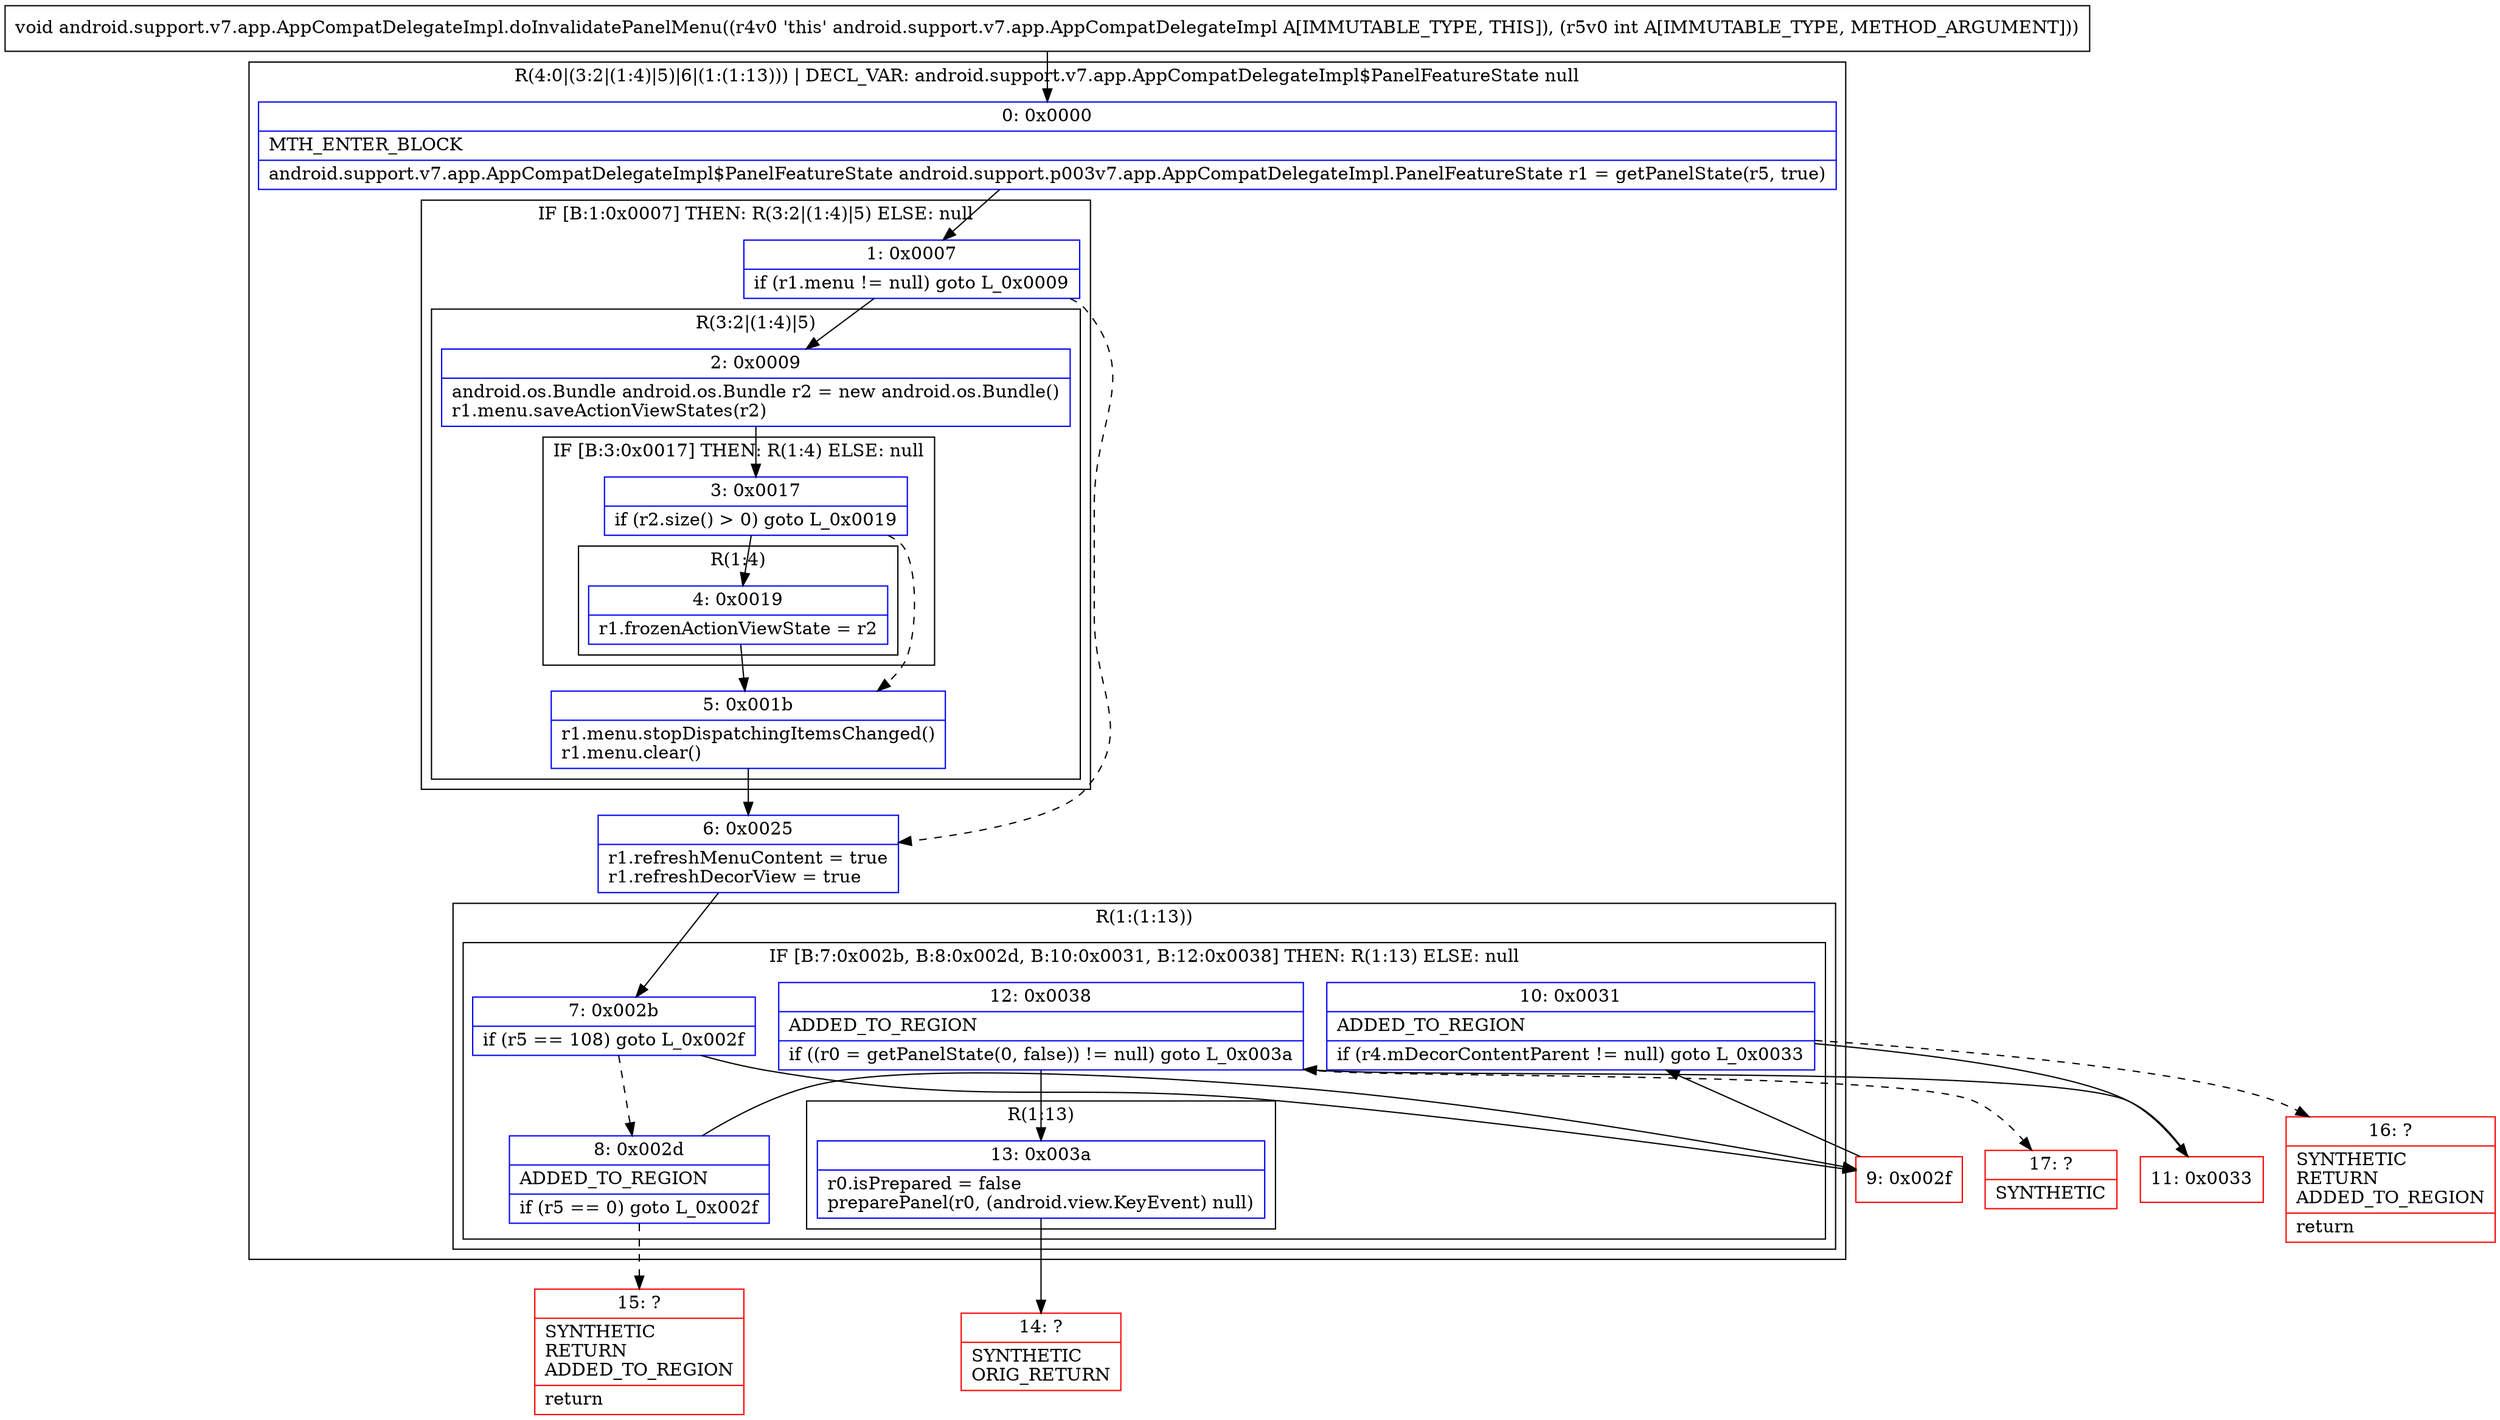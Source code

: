 digraph "CFG forandroid.support.v7.app.AppCompatDelegateImpl.doInvalidatePanelMenu(I)V" {
subgraph cluster_Region_1887489752 {
label = "R(4:0|(3:2|(1:4)|5)|6|(1:(1:13))) | DECL_VAR: android.support.v7.app.AppCompatDelegateImpl$PanelFeatureState null\l";
node [shape=record,color=blue];
Node_0 [shape=record,label="{0\:\ 0x0000|MTH_ENTER_BLOCK\l|android.support.v7.app.AppCompatDelegateImpl$PanelFeatureState android.support.p003v7.app.AppCompatDelegateImpl.PanelFeatureState r1 = getPanelState(r5, true)\l}"];
subgraph cluster_IfRegion_68418077 {
label = "IF [B:1:0x0007] THEN: R(3:2|(1:4)|5) ELSE: null";
node [shape=record,color=blue];
Node_1 [shape=record,label="{1\:\ 0x0007|if (r1.menu != null) goto L_0x0009\l}"];
subgraph cluster_Region_1059400517 {
label = "R(3:2|(1:4)|5)";
node [shape=record,color=blue];
Node_2 [shape=record,label="{2\:\ 0x0009|android.os.Bundle android.os.Bundle r2 = new android.os.Bundle()\lr1.menu.saveActionViewStates(r2)\l}"];
subgraph cluster_IfRegion_1357145426 {
label = "IF [B:3:0x0017] THEN: R(1:4) ELSE: null";
node [shape=record,color=blue];
Node_3 [shape=record,label="{3\:\ 0x0017|if (r2.size() \> 0) goto L_0x0019\l}"];
subgraph cluster_Region_644127048 {
label = "R(1:4)";
node [shape=record,color=blue];
Node_4 [shape=record,label="{4\:\ 0x0019|r1.frozenActionViewState = r2\l}"];
}
}
Node_5 [shape=record,label="{5\:\ 0x001b|r1.menu.stopDispatchingItemsChanged()\lr1.menu.clear()\l}"];
}
}
Node_6 [shape=record,label="{6\:\ 0x0025|r1.refreshMenuContent = true\lr1.refreshDecorView = true\l}"];
subgraph cluster_Region_673367409 {
label = "R(1:(1:13))";
node [shape=record,color=blue];
subgraph cluster_IfRegion_1900742235 {
label = "IF [B:7:0x002b, B:8:0x002d, B:10:0x0031, B:12:0x0038] THEN: R(1:13) ELSE: null";
node [shape=record,color=blue];
Node_7 [shape=record,label="{7\:\ 0x002b|if (r5 == 108) goto L_0x002f\l}"];
Node_8 [shape=record,label="{8\:\ 0x002d|ADDED_TO_REGION\l|if (r5 == 0) goto L_0x002f\l}"];
Node_10 [shape=record,label="{10\:\ 0x0031|ADDED_TO_REGION\l|if (r4.mDecorContentParent != null) goto L_0x0033\l}"];
Node_12 [shape=record,label="{12\:\ 0x0038|ADDED_TO_REGION\l|if ((r0 = getPanelState(0, false)) != null) goto L_0x003a\l}"];
subgraph cluster_Region_1736248653 {
label = "R(1:13)";
node [shape=record,color=blue];
Node_13 [shape=record,label="{13\:\ 0x003a|r0.isPrepared = false\lpreparePanel(r0, (android.view.KeyEvent) null)\l}"];
}
}
}
}
Node_9 [shape=record,color=red,label="{9\:\ 0x002f}"];
Node_11 [shape=record,color=red,label="{11\:\ 0x0033}"];
Node_14 [shape=record,color=red,label="{14\:\ ?|SYNTHETIC\lORIG_RETURN\l}"];
Node_15 [shape=record,color=red,label="{15\:\ ?|SYNTHETIC\lRETURN\lADDED_TO_REGION\l|return\l}"];
Node_16 [shape=record,color=red,label="{16\:\ ?|SYNTHETIC\lRETURN\lADDED_TO_REGION\l|return\l}"];
Node_17 [shape=record,color=red,label="{17\:\ ?|SYNTHETIC\l}"];
MethodNode[shape=record,label="{void android.support.v7.app.AppCompatDelegateImpl.doInvalidatePanelMenu((r4v0 'this' android.support.v7.app.AppCompatDelegateImpl A[IMMUTABLE_TYPE, THIS]), (r5v0 int A[IMMUTABLE_TYPE, METHOD_ARGUMENT])) }"];
MethodNode -> Node_0;
Node_0 -> Node_1;
Node_1 -> Node_2;
Node_1 -> Node_6[style=dashed];
Node_2 -> Node_3;
Node_3 -> Node_4;
Node_3 -> Node_5[style=dashed];
Node_4 -> Node_5;
Node_5 -> Node_6;
Node_6 -> Node_7;
Node_7 -> Node_8[style=dashed];
Node_7 -> Node_9;
Node_8 -> Node_9;
Node_8 -> Node_15[style=dashed];
Node_10 -> Node_11;
Node_10 -> Node_16[style=dashed];
Node_12 -> Node_13;
Node_12 -> Node_17[style=dashed];
Node_13 -> Node_14;
Node_9 -> Node_10;
Node_11 -> Node_12;
}

